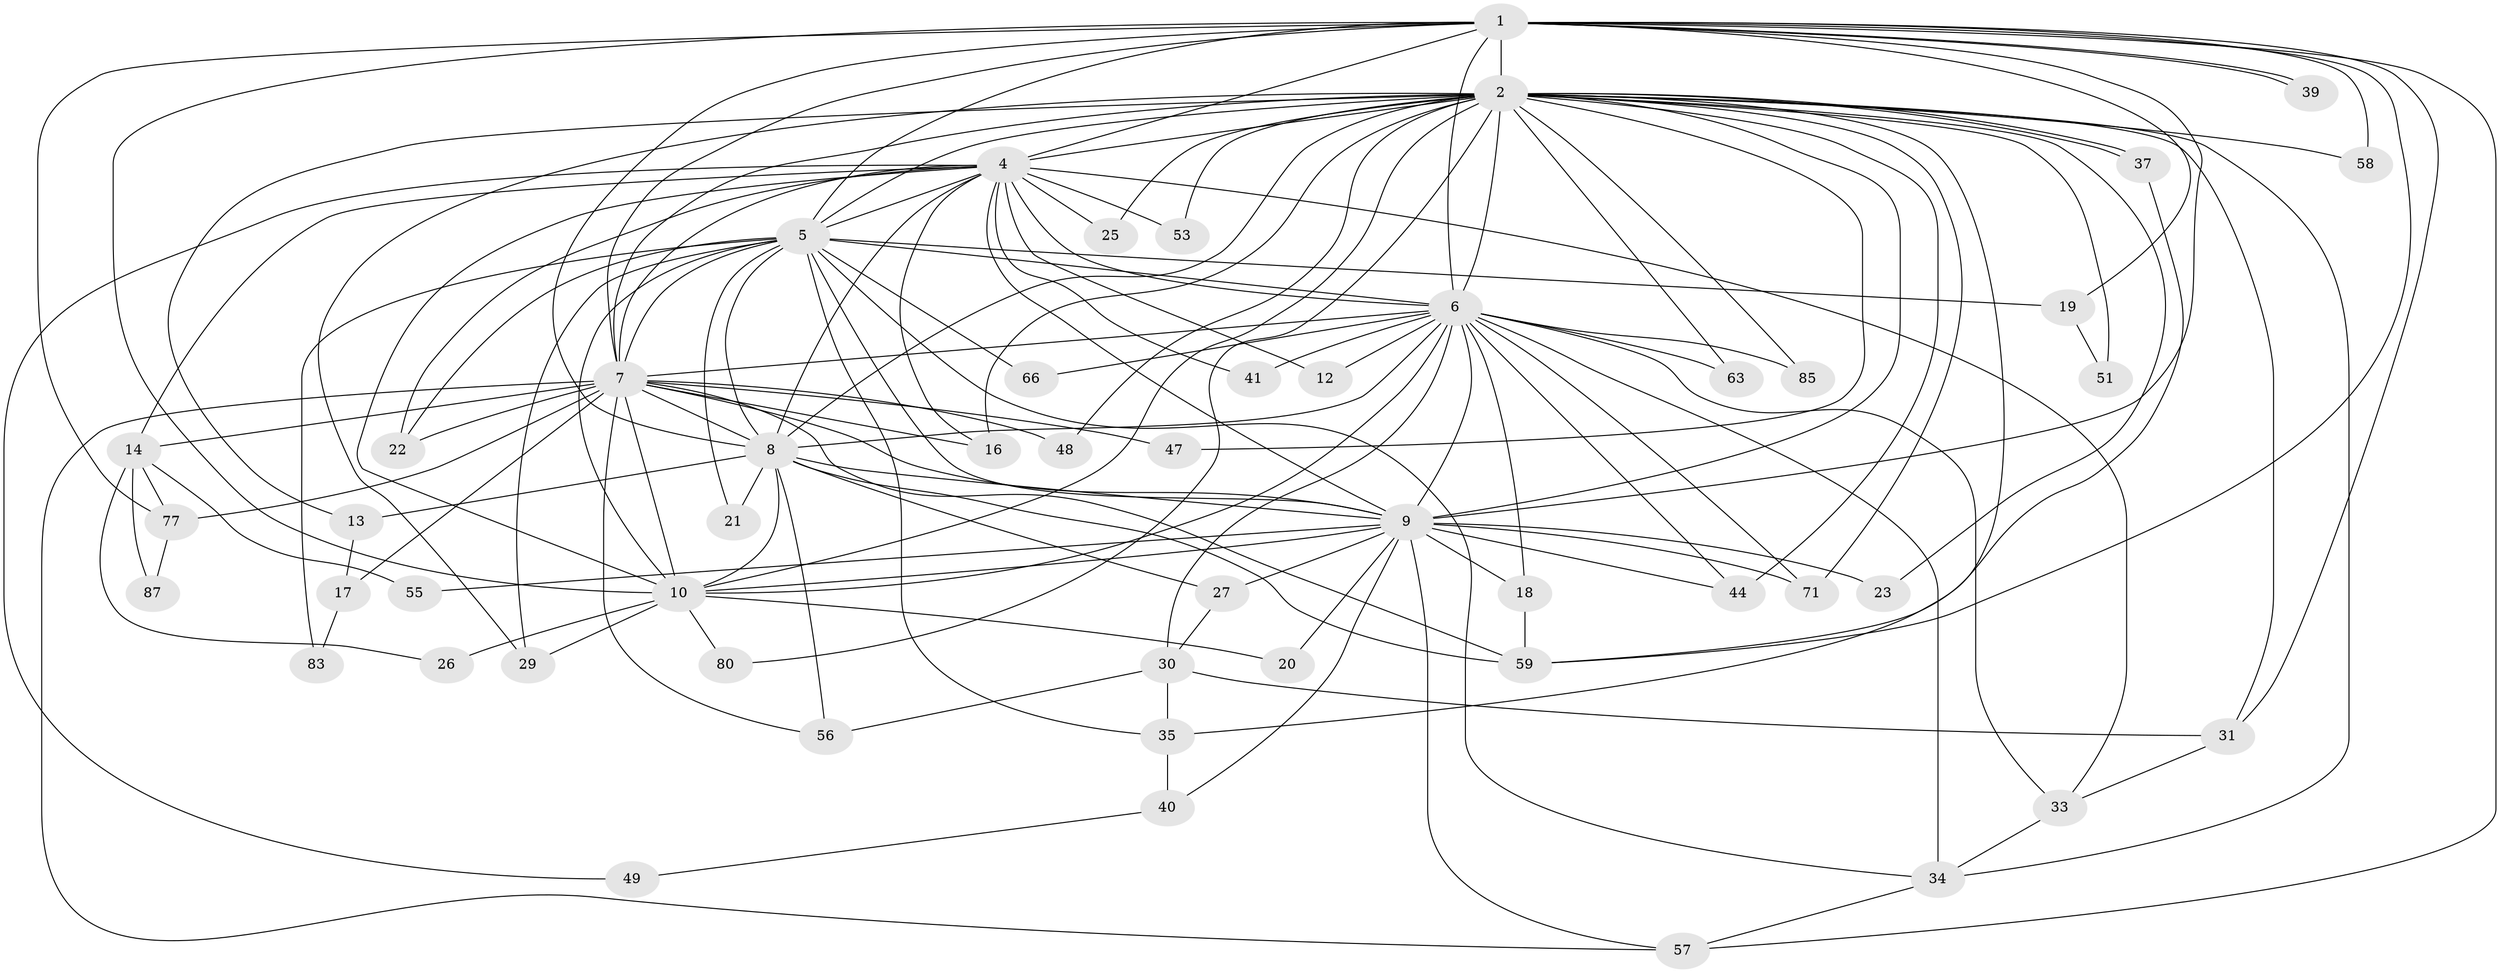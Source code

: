 // original degree distribution, {18: 0.022727272727272728, 23: 0.011363636363636364, 17: 0.03409090909090909, 22: 0.011363636363636364, 24: 0.011363636363636364, 27: 0.011363636363636364, 20: 0.011363636363636364, 2: 0.5568181818181818, 3: 0.2159090909090909, 6: 0.022727272727272728, 4: 0.09090909090909091}
// Generated by graph-tools (version 1.1) at 2025/17/03/04/25 18:17:25]
// undirected, 52 vertices, 139 edges
graph export_dot {
graph [start="1"]
  node [color=gray90,style=filled];
  1;
  2 [super="+3"];
  4 [super="+62+69+88"];
  5 [super="+24"];
  6;
  7 [super="+11+15+60+78+28+32+50+45+52"];
  8 [super="+38+65"];
  9;
  10;
  12 [super="+73"];
  13;
  14;
  16;
  17;
  18;
  19;
  20;
  21;
  22 [super="+36"];
  23;
  25 [super="+70"];
  26;
  27;
  29 [super="+75+42"];
  30 [super="+79+74"];
  31 [super="+67"];
  33;
  34 [super="+43"];
  35;
  37;
  39;
  40;
  41;
  44 [super="+54"];
  47;
  48;
  49;
  51;
  53;
  55;
  56 [super="+61"];
  57 [super="+64"];
  58;
  59 [super="+68"];
  63;
  66;
  71 [super="+86"];
  77 [super="+84"];
  80;
  83;
  85;
  87;
  1 -- 2 [weight=2];
  1 -- 4;
  1 -- 5;
  1 -- 6;
  1 -- 7 [weight=2];
  1 -- 8;
  1 -- 9;
  1 -- 10;
  1 -- 19;
  1 -- 31;
  1 -- 39;
  1 -- 39;
  1 -- 58;
  1 -- 77;
  1 -- 59;
  1 -- 57;
  2 -- 4 [weight=3];
  2 -- 5 [weight=3];
  2 -- 6 [weight=2];
  2 -- 7 [weight=2];
  2 -- 8 [weight=2];
  2 -- 9 [weight=2];
  2 -- 10 [weight=2];
  2 -- 13;
  2 -- 16;
  2 -- 23;
  2 -- 25;
  2 -- 37;
  2 -- 37;
  2 -- 47;
  2 -- 51;
  2 -- 53;
  2 -- 58;
  2 -- 71;
  2 -- 80;
  2 -- 85;
  2 -- 35;
  2 -- 48;
  2 -- 63;
  2 -- 34;
  2 -- 31;
  2 -- 44;
  2 -- 29;
  4 -- 5;
  4 -- 6;
  4 -- 7 [weight=2];
  4 -- 8;
  4 -- 9;
  4 -- 10;
  4 -- 12 [weight=2];
  4 -- 14;
  4 -- 22;
  4 -- 25 [weight=2];
  4 -- 41;
  4 -- 49;
  4 -- 53;
  4 -- 16;
  4 -- 33;
  5 -- 6;
  5 -- 7;
  5 -- 8;
  5 -- 9;
  5 -- 10;
  5 -- 19;
  5 -- 21;
  5 -- 22;
  5 -- 29;
  5 -- 34;
  5 -- 35;
  5 -- 66;
  5 -- 83;
  6 -- 7 [weight=4];
  6 -- 8;
  6 -- 9;
  6 -- 10;
  6 -- 12;
  6 -- 18;
  6 -- 30 [weight=2];
  6 -- 33;
  6 -- 41;
  6 -- 44;
  6 -- 63;
  6 -- 66;
  6 -- 85;
  6 -- 71;
  6 -- 34;
  7 -- 8 [weight=2];
  7 -- 9 [weight=2];
  7 -- 10 [weight=3];
  7 -- 14;
  7 -- 16;
  7 -- 17;
  7 -- 47;
  7 -- 48;
  7 -- 77;
  7 -- 22;
  7 -- 56;
  7 -- 57;
  7 -- 59;
  8 -- 9 [weight=2];
  8 -- 10 [weight=2];
  8 -- 13;
  8 -- 21;
  8 -- 27;
  8 -- 56;
  8 -- 59;
  9 -- 10;
  9 -- 18;
  9 -- 20;
  9 -- 23;
  9 -- 27;
  9 -- 40;
  9 -- 44;
  9 -- 55;
  9 -- 57;
  9 -- 71;
  10 -- 20;
  10 -- 26;
  10 -- 29 [weight=2];
  10 -- 80;
  13 -- 17;
  14 -- 26;
  14 -- 55;
  14 -- 77;
  14 -- 87;
  17 -- 83;
  18 -- 59;
  19 -- 51;
  27 -- 30;
  30 -- 31;
  30 -- 56;
  30 -- 35;
  31 -- 33;
  33 -- 34;
  34 -- 57;
  35 -- 40;
  37 -- 59;
  40 -- 49;
  77 -- 87;
}

